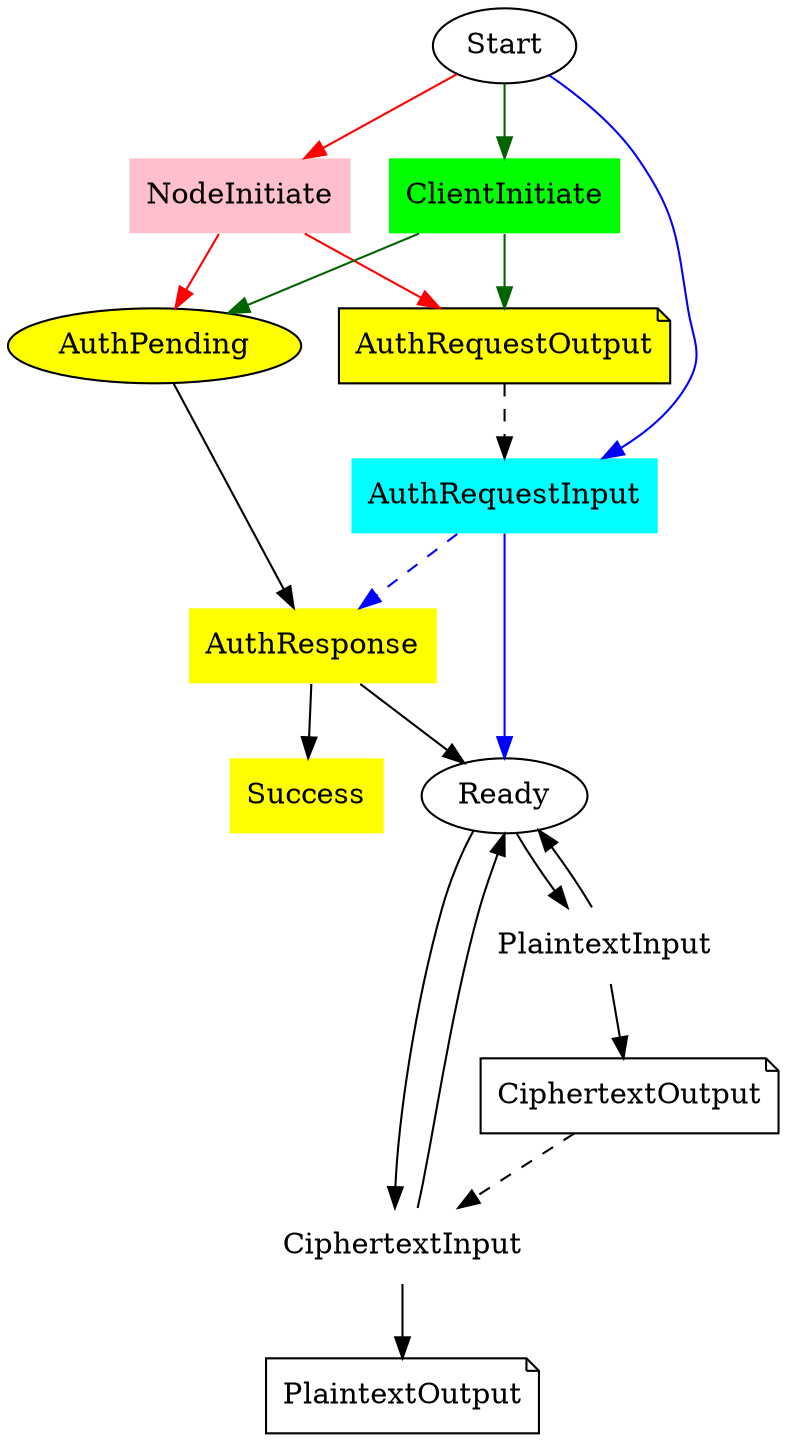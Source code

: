 digraph UnifiedKeyExchange {
  AuthRequestInput [shape="none" style="filled", fillcolor="cyan"];
  AuthRequestOutput [shape="note", style="filled", fillcolor="yellow"];
  AuthResponse [shape="none", style="filled", fillcolor="yellow"];
  NodeInitiate [shape="none", style="filled", fillcolor="pink"];
  ClientInitiate [shape="none", style="filled", fillcolor="green"];
  Success [shape="none", style="filled", fillcolor="yellow"];
  PlaintextInput [shape="none"];
  PlaintextOutput [shape="note"];
  CiphertextInput [shape="none"];
  CiphertextOutput [shape="note"];

  AuthPending [style="filled", fillcolor="yellow"];

  Start -> AuthRequestInput [color="blue"];
  AuthRequestInput -> Ready [color="blue"];
  AuthRequestInput -> AuthResponse [color="blue", style="dashed"];

  Start -> NodeInitiate [color="red"];
  NodeInitiate -> AuthPending [color="red"];
  NodeInitiate -> AuthRequestOutput [color="red"];

  Start -> ClientInitiate [color="darkgreen"];
  ClientInitiate -> AuthPending [color="darkgreen"];
  ClientInitiate -> AuthRequestOutput [color="darkgreen"];

  AuthPending -> AuthResponse;
  AuthResponse -> Ready;
  AuthResponse -> Success;

  Ready -> CiphertextInput;
  CiphertextInput -> Ready;
  CiphertextInput -> PlaintextOutput;

  Ready -> PlaintextInput;
  PlaintextInput -> Ready;
  PlaintextInput -> CiphertextOutput;

  AuthRequestOutput -> AuthRequestInput [style="dashed"];
  CiphertextOutput -> CiphertextInput [style="dashed"];
}
